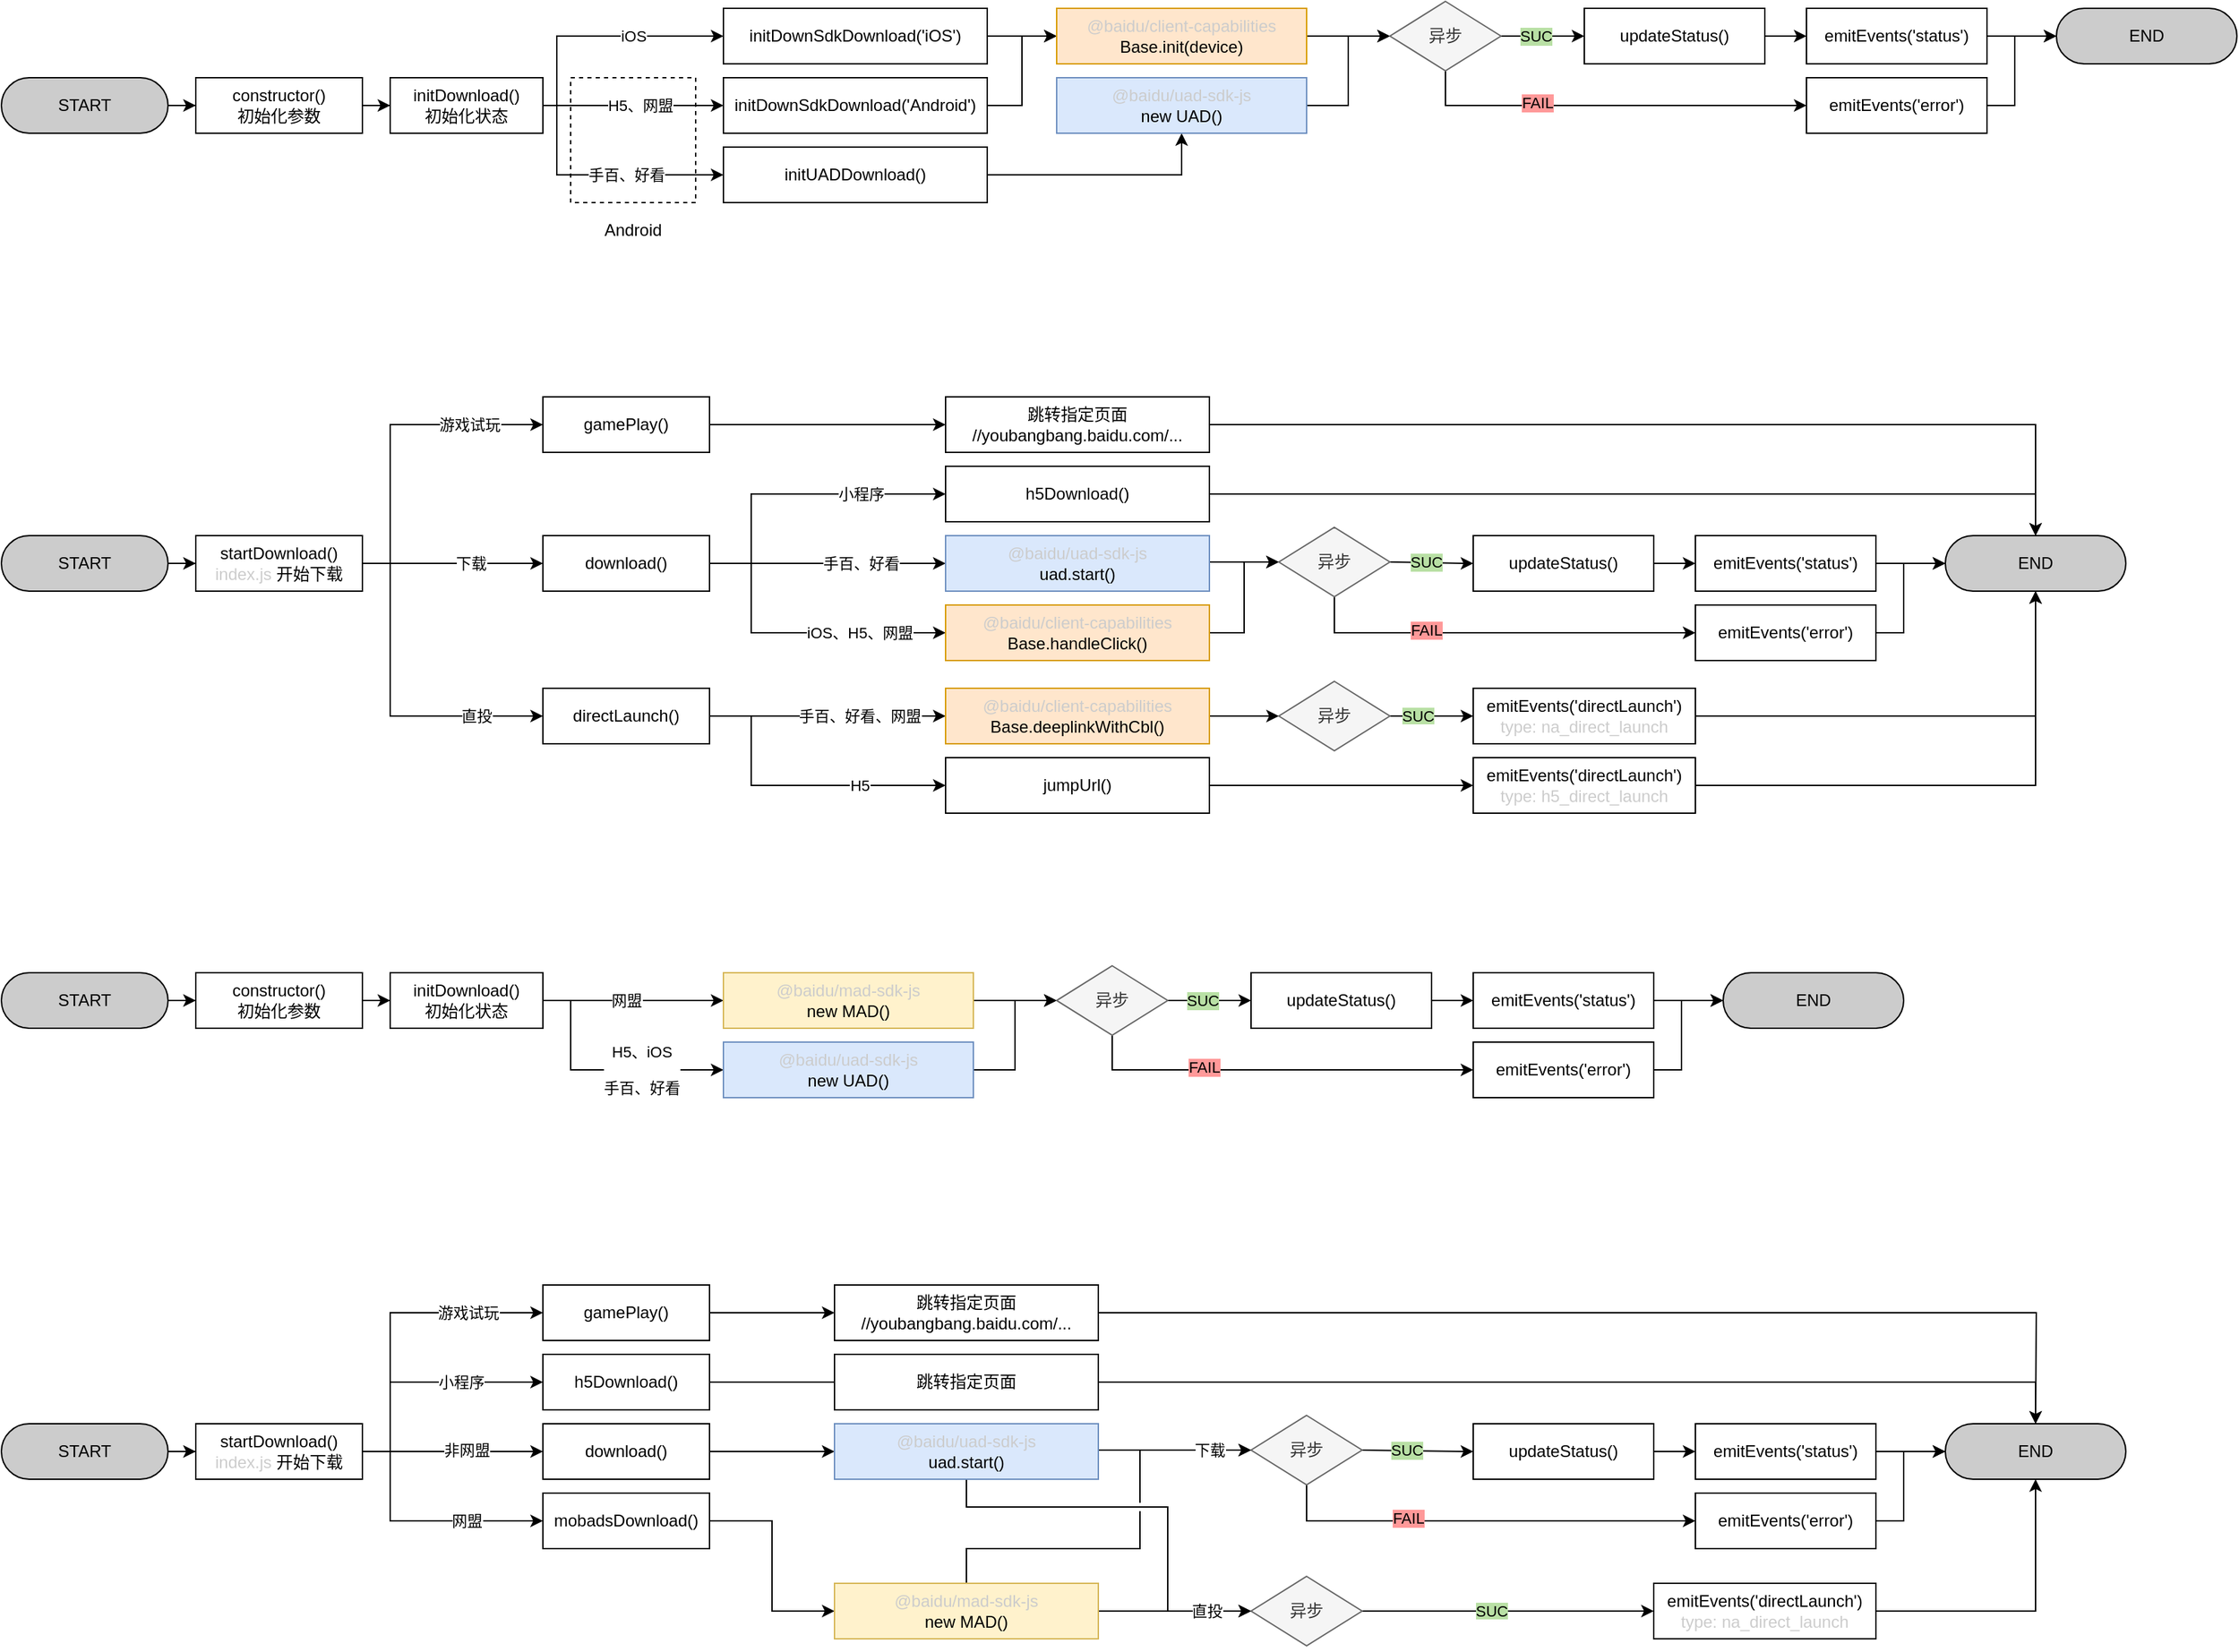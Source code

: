<mxfile version="14.8.2" type="github">
  <diagram id="csZdatbT-MLVtHTUtJWY" name="第 1 页">
    <mxGraphModel dx="1850" dy="1147" grid="1" gridSize="10" guides="1" tooltips="1" connect="1" arrows="1" fold="1" page="1" pageScale="1" pageWidth="2336" pageHeight="1654" math="0" shadow="0">
      <root>
        <mxCell id="0" />
        <mxCell id="1" parent="0" />
        <mxCell id="Eo1RPKwqrtq_0uB-Q4vs-5" value="" style="edgeStyle=orthogonalEdgeStyle;rounded=0;orthogonalLoop=1;jettySize=auto;html=1;" parent="1" source="Eo1RPKwqrtq_0uB-Q4vs-3" target="Eo1RPKwqrtq_0uB-Q4vs-4" edge="1">
          <mxGeometry relative="1" as="geometry" />
        </mxCell>
        <mxCell id="Eo1RPKwqrtq_0uB-Q4vs-3" value="START" style="rounded=1;whiteSpace=wrap;html=1;arcSize=50;fillColor=#CCCCCC;" parent="1" vertex="1">
          <mxGeometry x="40" y="90" width="120" height="40" as="geometry" />
        </mxCell>
        <mxCell id="Eo1RPKwqrtq_0uB-Q4vs-7" value="" style="edgeStyle=orthogonalEdgeStyle;rounded=0;orthogonalLoop=1;jettySize=auto;html=1;" parent="1" source="Eo1RPKwqrtq_0uB-Q4vs-4" target="Eo1RPKwqrtq_0uB-Q4vs-6" edge="1">
          <mxGeometry relative="1" as="geometry" />
        </mxCell>
        <mxCell id="Eo1RPKwqrtq_0uB-Q4vs-4" value="constructor()&lt;br&gt;初始化参数" style="rounded=1;whiteSpace=wrap;html=1;arcSize=0;" parent="1" vertex="1">
          <mxGeometry x="180" y="90" width="120" height="40" as="geometry" />
        </mxCell>
        <mxCell id="Eo1RPKwqrtq_0uB-Q4vs-10" value="" style="edgeStyle=orthogonalEdgeStyle;rounded=0;orthogonalLoop=1;jettySize=auto;html=1;" parent="1" source="Eo1RPKwqrtq_0uB-Q4vs-6" target="Eo1RPKwqrtq_0uB-Q4vs-8" edge="1">
          <mxGeometry relative="1" as="geometry">
            <Array as="points">
              <mxPoint x="440" y="110" />
              <mxPoint x="440" y="60" />
            </Array>
          </mxGeometry>
        </mxCell>
        <mxCell id="Eo1RPKwqrtq_0uB-Q4vs-11" value="iOS" style="edgeLabel;html=1;align=center;verticalAlign=middle;resizable=0;points=[];" parent="Eo1RPKwqrtq_0uB-Q4vs-10" vertex="1" connectable="0">
          <mxGeometry y="1" relative="1" as="geometry">
            <mxPoint x="25" y="1" as="offset" />
          </mxGeometry>
        </mxCell>
        <mxCell id="Eo1RPKwqrtq_0uB-Q4vs-22" value="" style="edgeStyle=orthogonalEdgeStyle;rounded=0;orthogonalLoop=1;jettySize=auto;html=1;" parent="1" source="Eo1RPKwqrtq_0uB-Q4vs-6" target="Eo1RPKwqrtq_0uB-Q4vs-21" edge="1">
          <mxGeometry relative="1" as="geometry">
            <Array as="points">
              <mxPoint x="440" y="110" />
              <mxPoint x="440" y="160" />
            </Array>
          </mxGeometry>
        </mxCell>
        <mxCell id="Eo1RPKwqrtq_0uB-Q4vs-26" value="手百、好看" style="edgeLabel;html=1;align=center;verticalAlign=middle;resizable=0;points=[];" parent="Eo1RPKwqrtq_0uB-Q4vs-22" vertex="1" connectable="0">
          <mxGeometry x="-0.2" y="-4" relative="1" as="geometry">
            <mxPoint x="38" y="-4" as="offset" />
          </mxGeometry>
        </mxCell>
        <mxCell id="Eo1RPKwqrtq_0uB-Q4vs-28" style="edgeStyle=orthogonalEdgeStyle;rounded=0;orthogonalLoop=1;jettySize=auto;html=1;entryX=0;entryY=0.5;entryDx=0;entryDy=0;" parent="1" source="Eo1RPKwqrtq_0uB-Q4vs-6" target="Eo1RPKwqrtq_0uB-Q4vs-27" edge="1">
          <mxGeometry relative="1" as="geometry">
            <Array as="points">
              <mxPoint x="460" y="110" />
              <mxPoint x="460" y="110" />
            </Array>
          </mxGeometry>
        </mxCell>
        <mxCell id="Eo1RPKwqrtq_0uB-Q4vs-29" value="H5、网盟" style="edgeLabel;html=1;align=center;verticalAlign=middle;resizable=0;points=[];" parent="Eo1RPKwqrtq_0uB-Q4vs-28" vertex="1" connectable="0">
          <mxGeometry x="0.306" y="1" relative="1" as="geometry">
            <mxPoint x="-15" y="1" as="offset" />
          </mxGeometry>
        </mxCell>
        <mxCell id="Eo1RPKwqrtq_0uB-Q4vs-6" value="initDownload()&lt;br&gt;初始化状态" style="rounded=1;whiteSpace=wrap;html=1;arcSize=0;" parent="1" vertex="1">
          <mxGeometry x="320" y="90" width="110" height="40" as="geometry" />
        </mxCell>
        <mxCell id="Eo1RPKwqrtq_0uB-Q4vs-31" value="" style="edgeStyle=orthogonalEdgeStyle;rounded=0;orthogonalLoop=1;jettySize=auto;html=1;" parent="1" source="Eo1RPKwqrtq_0uB-Q4vs-8" target="Eo1RPKwqrtq_0uB-Q4vs-30" edge="1">
          <mxGeometry relative="1" as="geometry" />
        </mxCell>
        <mxCell id="Eo1RPKwqrtq_0uB-Q4vs-8" value="initDownSdkDownload(&#39;iOS&#39;)" style="whiteSpace=wrap;html=1;rounded=1;arcSize=0;" parent="1" vertex="1">
          <mxGeometry x="560" y="40" width="190" height="40" as="geometry" />
        </mxCell>
        <mxCell id="Eo1RPKwqrtq_0uB-Q4vs-43" value="" style="edgeStyle=orthogonalEdgeStyle;rounded=0;orthogonalLoop=1;jettySize=auto;html=1;jumpStyle=arc;" parent="1" source="Eo1RPKwqrtq_0uB-Q4vs-21" target="Eo1RPKwqrtq_0uB-Q4vs-42" edge="1">
          <mxGeometry relative="1" as="geometry" />
        </mxCell>
        <mxCell id="Eo1RPKwqrtq_0uB-Q4vs-21" value="initUADDownload()" style="rounded=1;whiteSpace=wrap;html=1;arcSize=0;" parent="1" vertex="1">
          <mxGeometry x="560" y="140" width="190" height="40" as="geometry" />
        </mxCell>
        <mxCell id="Eo1RPKwqrtq_0uB-Q4vs-32" style="edgeStyle=orthogonalEdgeStyle;rounded=0;orthogonalLoop=1;jettySize=auto;html=1;entryX=0;entryY=0.5;entryDx=0;entryDy=0;jumpStyle=gap;" parent="1" source="Eo1RPKwqrtq_0uB-Q4vs-27" target="Eo1RPKwqrtq_0uB-Q4vs-30" edge="1">
          <mxGeometry relative="1" as="geometry" />
        </mxCell>
        <mxCell id="Eo1RPKwqrtq_0uB-Q4vs-27" value="initDownSdkDownload(&#39;Android&#39;)" style="rounded=1;whiteSpace=wrap;html=1;arcSize=0;" parent="1" vertex="1">
          <mxGeometry x="560" y="90" width="190" height="40" as="geometry" />
        </mxCell>
        <mxCell id="Eo1RPKwqrtq_0uB-Q4vs-67" value="" style="edgeStyle=orthogonalEdgeStyle;rounded=0;jumpStyle=gap;orthogonalLoop=1;jettySize=auto;html=1;fontColor=#000000;" parent="1" source="Eo1RPKwqrtq_0uB-Q4vs-30" target="Eo1RPKwqrtq_0uB-Q4vs-65" edge="1">
          <mxGeometry relative="1" as="geometry" />
        </mxCell>
        <mxCell id="Eo1RPKwqrtq_0uB-Q4vs-30" value="&lt;font color=&quot;#cccccc&quot;&gt;@baidu/client-capabilities&lt;br&gt;&lt;/font&gt;Base.init(device)" style="whiteSpace=wrap;html=1;rounded=1;arcSize=0;fillColor=#ffe6cc;strokeColor=#d79b00;" parent="1" vertex="1">
          <mxGeometry x="800" y="40" width="180" height="40" as="geometry" />
        </mxCell>
        <mxCell id="Eo1RPKwqrtq_0uB-Q4vs-36" value="" style="edgeStyle=orthogonalEdgeStyle;rounded=0;orthogonalLoop=1;jettySize=auto;html=1;" parent="1" source="Eo1RPKwqrtq_0uB-Q4vs-33" target="Eo1RPKwqrtq_0uB-Q4vs-35" edge="1">
          <mxGeometry relative="1" as="geometry" />
        </mxCell>
        <mxCell id="Eo1RPKwqrtq_0uB-Q4vs-33" value="updateStatus()" style="whiteSpace=wrap;html=1;rounded=1;arcSize=0;" parent="1" vertex="1">
          <mxGeometry x="1180" y="40" width="130" height="40" as="geometry" />
        </mxCell>
        <mxCell id="Eo1RPKwqrtq_0uB-Q4vs-51" value="" style="edgeStyle=orthogonalEdgeStyle;rounded=0;jumpStyle=gap;orthogonalLoop=1;jettySize=auto;html=1;fontColor=#000000;" parent="1" source="Eo1RPKwqrtq_0uB-Q4vs-35" target="Eo1RPKwqrtq_0uB-Q4vs-50" edge="1">
          <mxGeometry relative="1" as="geometry" />
        </mxCell>
        <mxCell id="Eo1RPKwqrtq_0uB-Q4vs-35" value="emitEvents(&#39;status&#39;)" style="whiteSpace=wrap;html=1;rounded=1;arcSize=0;" parent="1" vertex="1">
          <mxGeometry x="1340" y="40" width="130" height="40" as="geometry" />
        </mxCell>
        <mxCell id="Eo1RPKwqrtq_0uB-Q4vs-68" value="" style="edgeStyle=orthogonalEdgeStyle;rounded=0;jumpStyle=gap;orthogonalLoop=1;jettySize=auto;html=1;fontColor=#000000;entryX=0;entryY=0.5;entryDx=0;entryDy=0;" parent="1" source="Eo1RPKwqrtq_0uB-Q4vs-42" target="Eo1RPKwqrtq_0uB-Q4vs-65" edge="1">
          <mxGeometry relative="1" as="geometry" />
        </mxCell>
        <mxCell id="Eo1RPKwqrtq_0uB-Q4vs-42" value="&lt;font color=&quot;#cccccc&quot;&gt;@baidu/uad-sdk-js&lt;br&gt;&lt;/font&gt;new UAD()" style="rounded=1;whiteSpace=wrap;html=1;arcSize=0;fillColor=#dae8fc;strokeColor=#6c8ebf;" parent="1" vertex="1">
          <mxGeometry x="800" y="90" width="180" height="40" as="geometry" />
        </mxCell>
        <mxCell id="Eo1RPKwqrtq_0uB-Q4vs-50" value="END" style="whiteSpace=wrap;html=1;rounded=1;arcSize=50;fillColor=#CCCCCC;" parent="1" vertex="1">
          <mxGeometry x="1520" y="40" width="130" height="40" as="geometry" />
        </mxCell>
        <mxCell id="Eo1RPKwqrtq_0uB-Q4vs-69" value="" style="edgeStyle=orthogonalEdgeStyle;rounded=0;jumpStyle=gap;orthogonalLoop=1;jettySize=auto;html=1;fontColor=#000000;" parent="1" source="Eo1RPKwqrtq_0uB-Q4vs-65" target="Eo1RPKwqrtq_0uB-Q4vs-33" edge="1">
          <mxGeometry relative="1" as="geometry" />
        </mxCell>
        <mxCell id="Eo1RPKwqrtq_0uB-Q4vs-70" value="SUC" style="edgeLabel;html=1;align=center;verticalAlign=middle;resizable=0;points=[];fontColor=#000000;labelBackgroundColor=#B9E0A5;" parent="Eo1RPKwqrtq_0uB-Q4vs-69" vertex="1" connectable="0">
          <mxGeometry x="-0.333" y="-2" relative="1" as="geometry">
            <mxPoint x="5" y="-2" as="offset" />
          </mxGeometry>
        </mxCell>
        <mxCell id="Eo1RPKwqrtq_0uB-Q4vs-72" style="edgeStyle=orthogonalEdgeStyle;rounded=0;jumpStyle=gap;orthogonalLoop=1;jettySize=auto;html=1;entryX=0;entryY=0.5;entryDx=0;entryDy=0;fontColor=#000000;exitX=0.5;exitY=1;exitDx=0;exitDy=0;" parent="1" source="Eo1RPKwqrtq_0uB-Q4vs-65" target="Eo1RPKwqrtq_0uB-Q4vs-71" edge="1">
          <mxGeometry relative="1" as="geometry" />
        </mxCell>
        <mxCell id="Eo1RPKwqrtq_0uB-Q4vs-73" value="FAIL" style="edgeLabel;html=1;align=center;verticalAlign=middle;resizable=0;points=[];fontColor=#000000;labelBackgroundColor=#FF9999;" parent="Eo1RPKwqrtq_0uB-Q4vs-72" vertex="1" connectable="0">
          <mxGeometry x="-0.27" y="-3" relative="1" as="geometry">
            <mxPoint x="-13" y="-5" as="offset" />
          </mxGeometry>
        </mxCell>
        <mxCell id="Eo1RPKwqrtq_0uB-Q4vs-65" value="异步" style="rhombus;whiteSpace=wrap;html=1;labelBackgroundColor=none;fillColor=#f5f5f5;strokeColor=#666666;fontColor=#333333;" parent="1" vertex="1">
          <mxGeometry x="1040" y="35" width="80" height="50" as="geometry" />
        </mxCell>
        <mxCell id="Eo1RPKwqrtq_0uB-Q4vs-74" style="edgeStyle=orthogonalEdgeStyle;rounded=0;jumpStyle=gap;orthogonalLoop=1;jettySize=auto;html=1;fontColor=#000000;entryX=0;entryY=0.5;entryDx=0;entryDy=0;" parent="1" source="Eo1RPKwqrtq_0uB-Q4vs-71" target="Eo1RPKwqrtq_0uB-Q4vs-50" edge="1">
          <mxGeometry relative="1" as="geometry">
            <mxPoint x="1490" y="60" as="targetPoint" />
            <Array as="points">
              <mxPoint x="1490" y="110" />
              <mxPoint x="1490" y="60" />
            </Array>
          </mxGeometry>
        </mxCell>
        <mxCell id="Eo1RPKwqrtq_0uB-Q4vs-71" value="emitEvents(&#39;error&#39;)" style="whiteSpace=wrap;html=1;rounded=1;arcSize=0;" parent="1" vertex="1">
          <mxGeometry x="1340" y="90" width="130" height="40" as="geometry" />
        </mxCell>
        <mxCell id="Eo1RPKwqrtq_0uB-Q4vs-78" value="" style="edgeStyle=orthogonalEdgeStyle;rounded=0;jumpStyle=gap;orthogonalLoop=1;jettySize=auto;html=1;fontColor=#000000;" parent="1" source="Eo1RPKwqrtq_0uB-Q4vs-76" target="Eo1RPKwqrtq_0uB-Q4vs-77" edge="1">
          <mxGeometry relative="1" as="geometry" />
        </mxCell>
        <mxCell id="Eo1RPKwqrtq_0uB-Q4vs-76" value="START" style="rounded=1;whiteSpace=wrap;html=1;arcSize=50;fillColor=#CCCCCC;" parent="1" vertex="1">
          <mxGeometry x="40" y="420" width="120" height="40" as="geometry" />
        </mxCell>
        <mxCell id="Eo1RPKwqrtq_0uB-Q4vs-82" value="" style="edgeStyle=orthogonalEdgeStyle;rounded=0;jumpStyle=gap;orthogonalLoop=1;jettySize=auto;html=1;fontColor=#000000;entryX=0;entryY=0.5;entryDx=0;entryDy=0;" parent="1" source="Eo1RPKwqrtq_0uB-Q4vs-77" target="Eo1RPKwqrtq_0uB-Q4vs-81" edge="1">
          <mxGeometry relative="1" as="geometry" />
        </mxCell>
        <mxCell id="Eo1RPKwqrtq_0uB-Q4vs-83" value="下载" style="edgeLabel;html=1;align=center;verticalAlign=middle;resizable=0;points=[];fontColor=#000000;" parent="Eo1RPKwqrtq_0uB-Q4vs-82" vertex="1" connectable="0">
          <mxGeometry x="-0.414" y="4" relative="1" as="geometry">
            <mxPoint x="40" y="4" as="offset" />
          </mxGeometry>
        </mxCell>
        <mxCell id="Eo1RPKwqrtq_0uB-Q4vs-84" style="edgeStyle=orthogonalEdgeStyle;rounded=0;jumpStyle=gap;orthogonalLoop=1;jettySize=auto;html=1;fontColor=#000000;entryX=0;entryY=0.5;entryDx=0;entryDy=0;exitX=1;exitY=0.5;exitDx=0;exitDy=0;" parent="1" source="Eo1RPKwqrtq_0uB-Q4vs-77" target="Eo1RPKwqrtq_0uB-Q4vs-85" edge="1">
          <mxGeometry relative="1" as="geometry">
            <mxPoint x="350" y="470" as="targetPoint" />
            <Array as="points">
              <mxPoint x="320" y="440" />
              <mxPoint x="320" y="340" />
            </Array>
          </mxGeometry>
        </mxCell>
        <mxCell id="Eo1RPKwqrtq_0uB-Q4vs-86" value="游戏试玩" style="edgeLabel;html=1;align=center;verticalAlign=middle;resizable=0;points=[];fontColor=#000000;" parent="Eo1RPKwqrtq_0uB-Q4vs-84" vertex="1" connectable="0">
          <mxGeometry x="0.351" y="-5" relative="1" as="geometry">
            <mxPoint x="21.67" y="-5" as="offset" />
          </mxGeometry>
        </mxCell>
        <mxCell id="Eo1RPKwqrtq_0uB-Q4vs-89" style="edgeStyle=orthogonalEdgeStyle;rounded=0;jumpStyle=gap;orthogonalLoop=1;jettySize=auto;html=1;entryX=0;entryY=0.5;entryDx=0;entryDy=0;fontColor=#000000;exitX=1;exitY=0.5;exitDx=0;exitDy=0;" parent="1" source="Eo1RPKwqrtq_0uB-Q4vs-77" target="Eo1RPKwqrtq_0uB-Q4vs-87" edge="1">
          <mxGeometry relative="1" as="geometry">
            <Array as="points">
              <mxPoint x="320" y="440" />
              <mxPoint x="320" y="550" />
            </Array>
          </mxGeometry>
        </mxCell>
        <mxCell id="Eo1RPKwqrtq_0uB-Q4vs-90" value="直投" style="edgeLabel;html=1;align=center;verticalAlign=middle;resizable=0;points=[];fontColor=#000000;" parent="Eo1RPKwqrtq_0uB-Q4vs-89" vertex="1" connectable="0">
          <mxGeometry x="0.422" y="-1" relative="1" as="geometry">
            <mxPoint x="21.67" y="-1" as="offset" />
          </mxGeometry>
        </mxCell>
        <mxCell id="Eo1RPKwqrtq_0uB-Q4vs-77" value="startDownload()&lt;br&gt;&lt;font color=&quot;#cccccc&quot;&gt;index.js&lt;/font&gt; 开始下载" style="rounded=1;whiteSpace=wrap;html=1;arcSize=0;" parent="1" vertex="1">
          <mxGeometry x="180" y="420" width="120" height="40" as="geometry" />
        </mxCell>
        <mxCell id="Eo1RPKwqrtq_0uB-Q4vs-104" value="" style="edgeStyle=orthogonalEdgeStyle;rounded=0;jumpStyle=gap;orthogonalLoop=1;jettySize=auto;html=1;fontColor=#000000;exitX=1;exitY=0.5;exitDx=0;exitDy=0;" parent="1" source="Eo1RPKwqrtq_0uB-Q4vs-81" target="Eo1RPKwqrtq_0uB-Q4vs-103" edge="1">
          <mxGeometry relative="1" as="geometry">
            <Array as="points">
              <mxPoint x="580" y="440" />
              <mxPoint x="580" y="390" />
            </Array>
          </mxGeometry>
        </mxCell>
        <mxCell id="Eo1RPKwqrtq_0uB-Q4vs-105" value="小程序" style="edgeLabel;html=1;align=center;verticalAlign=middle;resizable=0;points=[];fontColor=#000000;" parent="Eo1RPKwqrtq_0uB-Q4vs-104" vertex="1" connectable="0">
          <mxGeometry x="0.183" y="1" relative="1" as="geometry">
            <mxPoint x="29.17" y="1" as="offset" />
          </mxGeometry>
        </mxCell>
        <mxCell id="Eo1RPKwqrtq_0uB-Q4vs-106" style="edgeStyle=orthogonalEdgeStyle;rounded=0;jumpStyle=gap;orthogonalLoop=1;jettySize=auto;html=1;fontColor=#000000;entryX=0;entryY=0.5;entryDx=0;entryDy=0;" parent="1" source="Eo1RPKwqrtq_0uB-Q4vs-81" target="Eo1RPKwqrtq_0uB-Q4vs-107" edge="1">
          <mxGeometry relative="1" as="geometry">
            <mxPoint x="570" y="440" as="targetPoint" />
            <Array as="points">
              <mxPoint x="550" y="440" />
              <mxPoint x="550" y="440" />
            </Array>
          </mxGeometry>
        </mxCell>
        <mxCell id="Eo1RPKwqrtq_0uB-Q4vs-109" value="手百、好看" style="edgeLabel;html=1;align=center;verticalAlign=middle;resizable=0;points=[];fontColor=#000000;" parent="Eo1RPKwqrtq_0uB-Q4vs-106" vertex="1" connectable="0">
          <mxGeometry x="0.242" relative="1" as="geometry">
            <mxPoint x="3.33" as="offset" />
          </mxGeometry>
        </mxCell>
        <mxCell id="Eo1RPKwqrtq_0uB-Q4vs-111" style="edgeStyle=orthogonalEdgeStyle;rounded=0;jumpStyle=gap;orthogonalLoop=1;jettySize=auto;html=1;entryX=0;entryY=0.5;entryDx=0;entryDy=0;fontColor=#000000;exitX=1;exitY=0.5;exitDx=0;exitDy=0;" parent="1" source="Eo1RPKwqrtq_0uB-Q4vs-81" target="Eo1RPKwqrtq_0uB-Q4vs-110" edge="1">
          <mxGeometry relative="1" as="geometry">
            <Array as="points">
              <mxPoint x="580" y="440" />
              <mxPoint x="580" y="490" />
            </Array>
          </mxGeometry>
        </mxCell>
        <mxCell id="Eo1RPKwqrtq_0uB-Q4vs-112" value="iOS、H5、网盟" style="edgeLabel;html=1;align=center;verticalAlign=middle;resizable=0;points=[];fontColor=#000000;" parent="Eo1RPKwqrtq_0uB-Q4vs-111" vertex="1" connectable="0">
          <mxGeometry x="0.443" y="1" relative="1" as="geometry">
            <mxPoint x="-0.83" y="1" as="offset" />
          </mxGeometry>
        </mxCell>
        <mxCell id="Eo1RPKwqrtq_0uB-Q4vs-81" value="download()" style="rounded=1;whiteSpace=wrap;html=1;arcSize=0;" parent="1" vertex="1">
          <mxGeometry x="430" y="420" width="120" height="40" as="geometry" />
        </mxCell>
        <mxCell id="Eo1RPKwqrtq_0uB-Q4vs-94" value="" style="edgeStyle=orthogonalEdgeStyle;rounded=0;jumpStyle=gap;orthogonalLoop=1;jettySize=auto;html=1;fontColor=#000000;" parent="1" source="Eo1RPKwqrtq_0uB-Q4vs-85" target="Eo1RPKwqrtq_0uB-Q4vs-93" edge="1">
          <mxGeometry relative="1" as="geometry" />
        </mxCell>
        <mxCell id="Eo1RPKwqrtq_0uB-Q4vs-85" value="gamePlay()" style="rounded=1;whiteSpace=wrap;html=1;arcSize=0;" parent="1" vertex="1">
          <mxGeometry x="430" y="320" width="120" height="40" as="geometry" />
        </mxCell>
        <mxCell id="Eo1RPKwqrtq_0uB-Q4vs-113" style="edgeStyle=orthogonalEdgeStyle;rounded=0;jumpStyle=gap;orthogonalLoop=1;jettySize=auto;html=1;fontColor=#000000;entryX=0;entryY=0.5;entryDx=0;entryDy=0;exitX=1;exitY=0.5;exitDx=0;exitDy=0;" parent="1" source="Eo1RPKwqrtq_0uB-Q4vs-87" target="Eo1RPKwqrtq_0uB-Q4vs-114" edge="1">
          <mxGeometry relative="1" as="geometry">
            <mxPoint x="480" y="550" as="targetPoint" />
            <Array as="points">
              <mxPoint x="560" y="550" />
              <mxPoint x="560" y="550" />
            </Array>
          </mxGeometry>
        </mxCell>
        <mxCell id="Eo1RPKwqrtq_0uB-Q4vs-115" value="手百、好看、网盟" style="edgeLabel;html=1;align=center;verticalAlign=middle;resizable=0;points=[];fontColor=#000000;" parent="Eo1RPKwqrtq_0uB-Q4vs-113" vertex="1" connectable="0">
          <mxGeometry x="0.43" relative="1" as="geometry">
            <mxPoint x="-13.33" as="offset" />
          </mxGeometry>
        </mxCell>
        <mxCell id="Eo1RPKwqrtq_0uB-Q4vs-123" style="edgeStyle=orthogonalEdgeStyle;rounded=0;jumpStyle=gap;orthogonalLoop=1;jettySize=auto;html=1;fontColor=#000000;entryX=0;entryY=0.5;entryDx=0;entryDy=0;exitX=1;exitY=0.5;exitDx=0;exitDy=0;" parent="1" source="Eo1RPKwqrtq_0uB-Q4vs-87" target="Eo1RPKwqrtq_0uB-Q4vs-124" edge="1">
          <mxGeometry relative="1" as="geometry">
            <mxPoint x="580" y="660" as="targetPoint" />
            <Array as="points">
              <mxPoint x="580" y="550" />
              <mxPoint x="580" y="600" />
            </Array>
          </mxGeometry>
        </mxCell>
        <mxCell id="Eo1RPKwqrtq_0uB-Q4vs-126" value="H5" style="edgeLabel;html=1;align=center;verticalAlign=middle;resizable=0;points=[];fontColor=#000000;" parent="Eo1RPKwqrtq_0uB-Q4vs-123" vertex="1" connectable="0">
          <mxGeometry x="0.488" y="-3" relative="1" as="geometry">
            <mxPoint x="-5.83" y="-3" as="offset" />
          </mxGeometry>
        </mxCell>
        <mxCell id="Eo1RPKwqrtq_0uB-Q4vs-87" value="directLaunch()" style="rounded=1;whiteSpace=wrap;html=1;arcSize=0;" parent="1" vertex="1">
          <mxGeometry x="430" y="530" width="120" height="40" as="geometry" />
        </mxCell>
        <mxCell id="Eo1RPKwqrtq_0uB-Q4vs-100" value="" style="edgeStyle=orthogonalEdgeStyle;rounded=0;jumpStyle=gap;orthogonalLoop=1;jettySize=auto;html=1;fontColor=#000000;entryX=0.5;entryY=0;entryDx=0;entryDy=0;" parent="1" source="Eo1RPKwqrtq_0uB-Q4vs-93" target="Eo1RPKwqrtq_0uB-Q4vs-146" edge="1">
          <mxGeometry relative="1" as="geometry">
            <mxPoint x="940" y="340" as="targetPoint" />
          </mxGeometry>
        </mxCell>
        <mxCell id="Eo1RPKwqrtq_0uB-Q4vs-93" value="跳转指定页面&lt;br&gt;//youbangbang.baidu.com/..." style="rounded=1;whiteSpace=wrap;html=1;arcSize=0;" parent="1" vertex="1">
          <mxGeometry x="720" y="320" width="190" height="40" as="geometry" />
        </mxCell>
        <mxCell id="Eo1RPKwqrtq_0uB-Q4vs-129" style="edgeStyle=orthogonalEdgeStyle;rounded=0;jumpStyle=gap;orthogonalLoop=1;jettySize=auto;html=1;entryX=0.5;entryY=0;entryDx=0;entryDy=0;fontColor=#000000;" parent="1" source="Eo1RPKwqrtq_0uB-Q4vs-103" target="Eo1RPKwqrtq_0uB-Q4vs-146" edge="1">
          <mxGeometry relative="1" as="geometry">
            <mxPoint x="1005" y="360" as="targetPoint" />
          </mxGeometry>
        </mxCell>
        <mxCell id="Eo1RPKwqrtq_0uB-Q4vs-103" value="h5Download()" style="rounded=1;whiteSpace=wrap;html=1;arcSize=0;" parent="1" vertex="1">
          <mxGeometry x="720" y="370" width="190" height="40" as="geometry" />
        </mxCell>
        <mxCell id="Eo1RPKwqrtq_0uB-Q4vs-154" value="" style="edgeStyle=orthogonalEdgeStyle;rounded=0;jumpStyle=gap;orthogonalLoop=1;jettySize=auto;html=1;fontColor=#000000;" parent="1" source="Eo1RPKwqrtq_0uB-Q4vs-107" target="Eo1RPKwqrtq_0uB-Q4vs-151" edge="1">
          <mxGeometry relative="1" as="geometry">
            <Array as="points">
              <mxPoint x="935" y="439" />
              <mxPoint x="935" y="439" />
            </Array>
          </mxGeometry>
        </mxCell>
        <mxCell id="Eo1RPKwqrtq_0uB-Q4vs-107" value="&lt;font color=&quot;#cccccc&quot;&gt;@baidu/uad-sdk-js&lt;br&gt;&lt;/font&gt;uad.start()" style="rounded=1;whiteSpace=wrap;html=1;arcSize=0;fillColor=#dae8fc;strokeColor=#6c8ebf;" parent="1" vertex="1">
          <mxGeometry x="720" y="420" width="190" height="40" as="geometry" />
        </mxCell>
        <mxCell id="Tep4BbHLOUvfDuO7bejP-61" style="edgeStyle=orthogonalEdgeStyle;rounded=0;orthogonalLoop=1;jettySize=auto;html=1;entryX=0;entryY=0.5;entryDx=0;entryDy=0;" edge="1" parent="1" source="Eo1RPKwqrtq_0uB-Q4vs-110" target="Eo1RPKwqrtq_0uB-Q4vs-151">
          <mxGeometry relative="1" as="geometry">
            <mxPoint x="930.0" y="440" as="targetPoint" />
            <Array as="points">
              <mxPoint x="935" y="490" />
              <mxPoint x="935" y="439" />
            </Array>
          </mxGeometry>
        </mxCell>
        <mxCell id="Eo1RPKwqrtq_0uB-Q4vs-110" value="&lt;font color=&quot;#cccccc&quot;&gt;@baidu/client-capabilities&lt;br&gt;&lt;/font&gt;Base.handleClick()" style="whiteSpace=wrap;html=1;rounded=1;arcSize=0;fillColor=#ffe6cc;strokeColor=#d79b00;" parent="1" vertex="1">
          <mxGeometry x="720" y="470" width="190" height="40" as="geometry" />
        </mxCell>
        <mxCell id="Eo1RPKwqrtq_0uB-Q4vs-119" value="" style="edgeStyle=orthogonalEdgeStyle;rounded=0;jumpStyle=gap;orthogonalLoop=1;jettySize=auto;html=1;fontColor=#000000;" parent="1" source="Eo1RPKwqrtq_0uB-Q4vs-114" target="Eo1RPKwqrtq_0uB-Q4vs-118" edge="1">
          <mxGeometry relative="1" as="geometry" />
        </mxCell>
        <mxCell id="Eo1RPKwqrtq_0uB-Q4vs-114" value="&lt;font color=&quot;#cccccc&quot;&gt;@baidu/client-capabilities&lt;br&gt;&lt;/font&gt;Base.deeplinkWithCbl()" style="whiteSpace=wrap;html=1;rounded=1;arcSize=0;fillColor=#ffe6cc;strokeColor=#d79b00;" parent="1" vertex="1">
          <mxGeometry x="720" y="530" width="190" height="40" as="geometry" />
        </mxCell>
        <mxCell id="Eo1RPKwqrtq_0uB-Q4vs-156" style="edgeStyle=orthogonalEdgeStyle;rounded=0;jumpStyle=gap;orthogonalLoop=1;jettySize=auto;html=1;entryX=0.5;entryY=1;entryDx=0;entryDy=0;fontColor=#000000;" parent="1" source="Eo1RPKwqrtq_0uB-Q4vs-116" target="Eo1RPKwqrtq_0uB-Q4vs-146" edge="1">
          <mxGeometry relative="1" as="geometry" />
        </mxCell>
        <mxCell id="Eo1RPKwqrtq_0uB-Q4vs-116" value="emitEvents(&#39;directLaunch&#39;)&lt;br&gt;&lt;font color=&quot;#cccccc&quot;&gt;type:&amp;nbsp;na_direct_launch&lt;/font&gt;" style="whiteSpace=wrap;html=1;rounded=1;arcSize=0;" parent="1" vertex="1">
          <mxGeometry x="1100" y="530" width="160" height="40" as="geometry" />
        </mxCell>
        <mxCell id="Eo1RPKwqrtq_0uB-Q4vs-120" value="" style="edgeStyle=orthogonalEdgeStyle;rounded=0;jumpStyle=gap;orthogonalLoop=1;jettySize=auto;html=1;fontColor=#000000;" parent="1" source="Eo1RPKwqrtq_0uB-Q4vs-118" target="Eo1RPKwqrtq_0uB-Q4vs-116" edge="1">
          <mxGeometry relative="1" as="geometry" />
        </mxCell>
        <mxCell id="Eo1RPKwqrtq_0uB-Q4vs-121" value="&lt;span style=&quot;background-color: rgb(185 , 224 , 165)&quot;&gt;SUC&lt;/span&gt;" style="edgeLabel;html=1;align=center;verticalAlign=middle;resizable=0;points=[];fontColor=#000000;" parent="Eo1RPKwqrtq_0uB-Q4vs-120" vertex="1" connectable="0">
          <mxGeometry x="0.033" y="4" relative="1" as="geometry">
            <mxPoint x="-11" y="4" as="offset" />
          </mxGeometry>
        </mxCell>
        <mxCell id="Eo1RPKwqrtq_0uB-Q4vs-118" value="异步" style="rhombus;whiteSpace=wrap;html=1;labelBackgroundColor=none;fillColor=#f5f5f5;strokeColor=#666666;fontColor=#333333;" parent="1" vertex="1">
          <mxGeometry x="960" y="525" width="80" height="50" as="geometry" />
        </mxCell>
        <mxCell id="Eo1RPKwqrtq_0uB-Q4vs-157" style="edgeStyle=orthogonalEdgeStyle;rounded=0;jumpStyle=gap;orthogonalLoop=1;jettySize=auto;html=1;fontColor=#000000;entryX=0.5;entryY=1;entryDx=0;entryDy=0;" parent="1" source="Eo1RPKwqrtq_0uB-Q4vs-122" target="Eo1RPKwqrtq_0uB-Q4vs-146" edge="1">
          <mxGeometry relative="1" as="geometry">
            <mxPoint x="1510" y="460" as="targetPoint" />
          </mxGeometry>
        </mxCell>
        <mxCell id="Eo1RPKwqrtq_0uB-Q4vs-122" value="emitEvents(&#39;directLaunch&#39;)&lt;br&gt;&lt;font color=&quot;#cccccc&quot;&gt;type:&amp;nbsp;h5_direct_launch&lt;/font&gt;" style="whiteSpace=wrap;html=1;rounded=1;arcSize=0;" parent="1" vertex="1">
          <mxGeometry x="1100" y="580" width="160" height="40" as="geometry" />
        </mxCell>
        <mxCell id="Eo1RPKwqrtq_0uB-Q4vs-128" style="edgeStyle=orthogonalEdgeStyle;rounded=0;jumpStyle=gap;orthogonalLoop=1;jettySize=auto;html=1;entryX=0;entryY=0.5;entryDx=0;entryDy=0;fontColor=#000000;" parent="1" source="Eo1RPKwqrtq_0uB-Q4vs-124" target="Eo1RPKwqrtq_0uB-Q4vs-122" edge="1">
          <mxGeometry relative="1" as="geometry" />
        </mxCell>
        <mxCell id="Eo1RPKwqrtq_0uB-Q4vs-124" value="jumpUrl()" style="whiteSpace=wrap;html=1;rounded=1;arcSize=0;" parent="1" vertex="1">
          <mxGeometry x="720" y="580" width="190" height="40" as="geometry" />
        </mxCell>
        <mxCell id="Eo1RPKwqrtq_0uB-Q4vs-142" value="" style="edgeStyle=orthogonalEdgeStyle;rounded=0;orthogonalLoop=1;jettySize=auto;html=1;" parent="1" source="Eo1RPKwqrtq_0uB-Q4vs-143" target="Eo1RPKwqrtq_0uB-Q4vs-145" edge="1">
          <mxGeometry relative="1" as="geometry" />
        </mxCell>
        <mxCell id="Eo1RPKwqrtq_0uB-Q4vs-143" value="updateStatus()" style="whiteSpace=wrap;html=1;rounded=1;arcSize=0;" parent="1" vertex="1">
          <mxGeometry x="1100" y="420" width="130" height="40" as="geometry" />
        </mxCell>
        <mxCell id="Eo1RPKwqrtq_0uB-Q4vs-144" value="" style="edgeStyle=orthogonalEdgeStyle;rounded=0;jumpStyle=gap;orthogonalLoop=1;jettySize=auto;html=1;fontColor=#000000;" parent="1" source="Eo1RPKwqrtq_0uB-Q4vs-145" target="Eo1RPKwqrtq_0uB-Q4vs-146" edge="1">
          <mxGeometry relative="1" as="geometry" />
        </mxCell>
        <mxCell id="Eo1RPKwqrtq_0uB-Q4vs-145" value="emitEvents(&#39;status&#39;)" style="whiteSpace=wrap;html=1;rounded=1;arcSize=0;" parent="1" vertex="1">
          <mxGeometry x="1260" y="420" width="130" height="40" as="geometry" />
        </mxCell>
        <mxCell id="Eo1RPKwqrtq_0uB-Q4vs-146" value="END" style="whiteSpace=wrap;html=1;rounded=1;arcSize=50;fillColor=#CCCCCC;" parent="1" vertex="1">
          <mxGeometry x="1440" y="420" width="130" height="40" as="geometry" />
        </mxCell>
        <mxCell id="Eo1RPKwqrtq_0uB-Q4vs-147" value="" style="edgeStyle=orthogonalEdgeStyle;rounded=0;jumpStyle=gap;orthogonalLoop=1;jettySize=auto;html=1;fontColor=#000000;" parent="1" source="Eo1RPKwqrtq_0uB-Q4vs-151" target="Eo1RPKwqrtq_0uB-Q4vs-143" edge="1">
          <mxGeometry relative="1" as="geometry" />
        </mxCell>
        <mxCell id="Eo1RPKwqrtq_0uB-Q4vs-148" value="SUC" style="edgeLabel;html=1;align=center;verticalAlign=middle;resizable=0;points=[];fontColor=#000000;labelBackgroundColor=#B9E0A5;" parent="Eo1RPKwqrtq_0uB-Q4vs-147" vertex="1" connectable="0">
          <mxGeometry x="-0.333" y="-2" relative="1" as="geometry">
            <mxPoint x="5" y="-2" as="offset" />
          </mxGeometry>
        </mxCell>
        <mxCell id="Eo1RPKwqrtq_0uB-Q4vs-149" style="edgeStyle=orthogonalEdgeStyle;rounded=0;jumpStyle=gap;orthogonalLoop=1;jettySize=auto;html=1;entryX=0;entryY=0.5;entryDx=0;entryDy=0;fontColor=#000000;exitX=0.5;exitY=1;exitDx=0;exitDy=0;" parent="1" source="Eo1RPKwqrtq_0uB-Q4vs-151" target="Eo1RPKwqrtq_0uB-Q4vs-153" edge="1">
          <mxGeometry relative="1" as="geometry" />
        </mxCell>
        <mxCell id="Eo1RPKwqrtq_0uB-Q4vs-150" value="FAIL" style="edgeLabel;html=1;align=center;verticalAlign=middle;resizable=0;points=[];fontColor=#000000;labelBackgroundColor=#FF9999;" parent="Eo1RPKwqrtq_0uB-Q4vs-149" vertex="1" connectable="0">
          <mxGeometry x="-0.27" y="-3" relative="1" as="geometry">
            <mxPoint x="-13" y="-5" as="offset" />
          </mxGeometry>
        </mxCell>
        <mxCell id="Eo1RPKwqrtq_0uB-Q4vs-151" value="异步" style="rhombus;whiteSpace=wrap;html=1;labelBackgroundColor=none;fillColor=#f5f5f5;strokeColor=#666666;fontColor=#333333;" parent="1" vertex="1">
          <mxGeometry x="960" y="414" width="80" height="50" as="geometry" />
        </mxCell>
        <mxCell id="Eo1RPKwqrtq_0uB-Q4vs-152" style="edgeStyle=orthogonalEdgeStyle;rounded=0;jumpStyle=gap;orthogonalLoop=1;jettySize=auto;html=1;fontColor=#000000;entryX=0;entryY=0.5;entryDx=0;entryDy=0;" parent="1" source="Eo1RPKwqrtq_0uB-Q4vs-153" target="Eo1RPKwqrtq_0uB-Q4vs-146" edge="1">
          <mxGeometry relative="1" as="geometry">
            <mxPoint x="1410" y="440" as="targetPoint" />
            <Array as="points">
              <mxPoint x="1410" y="490" />
              <mxPoint x="1410" y="440" />
            </Array>
          </mxGeometry>
        </mxCell>
        <mxCell id="Eo1RPKwqrtq_0uB-Q4vs-153" value="emitEvents(&#39;error&#39;)" style="whiteSpace=wrap;html=1;rounded=1;arcSize=0;" parent="1" vertex="1">
          <mxGeometry x="1260" y="470" width="130" height="40" as="geometry" />
        </mxCell>
        <mxCell id="9-fkFJZypjJIDKPkfkUR-1" value="" style="edgeStyle=orthogonalEdgeStyle;rounded=0;orthogonalLoop=1;jettySize=auto;html=1;" parent="1" source="9-fkFJZypjJIDKPkfkUR-2" target="9-fkFJZypjJIDKPkfkUR-4" edge="1">
          <mxGeometry relative="1" as="geometry" />
        </mxCell>
        <mxCell id="9-fkFJZypjJIDKPkfkUR-2" value="START" style="rounded=1;whiteSpace=wrap;html=1;arcSize=50;fillColor=#CCCCCC;" parent="1" vertex="1">
          <mxGeometry x="40" y="735" width="120" height="40" as="geometry" />
        </mxCell>
        <mxCell id="9-fkFJZypjJIDKPkfkUR-3" value="" style="edgeStyle=orthogonalEdgeStyle;rounded=0;orthogonalLoop=1;jettySize=auto;html=1;" parent="1" source="9-fkFJZypjJIDKPkfkUR-4" target="9-fkFJZypjJIDKPkfkUR-11" edge="1">
          <mxGeometry relative="1" as="geometry" />
        </mxCell>
        <mxCell id="9-fkFJZypjJIDKPkfkUR-4" value="constructor()&lt;br&gt;初始化参数" style="rounded=1;whiteSpace=wrap;html=1;arcSize=0;" parent="1" vertex="1">
          <mxGeometry x="180" y="735" width="120" height="40" as="geometry" />
        </mxCell>
        <mxCell id="9-fkFJZypjJIDKPkfkUR-35" style="edgeStyle=orthogonalEdgeStyle;rounded=0;orthogonalLoop=1;jettySize=auto;html=1;entryX=0;entryY=0.5;entryDx=0;entryDy=0;" parent="1" source="9-fkFJZypjJIDKPkfkUR-11" target="9-fkFJZypjJIDKPkfkUR-19" edge="1">
          <mxGeometry relative="1" as="geometry">
            <mxPoint x="610" y="750" as="targetPoint" />
          </mxGeometry>
        </mxCell>
        <mxCell id="9-fkFJZypjJIDKPkfkUR-36" value="网盟" style="edgeLabel;html=1;align=center;verticalAlign=middle;resizable=0;points=[];" parent="9-fkFJZypjJIDKPkfkUR-35" vertex="1" connectable="0">
          <mxGeometry x="-0.076" y="2" relative="1" as="geometry">
            <mxPoint y="2" as="offset" />
          </mxGeometry>
        </mxCell>
        <mxCell id="9-fkFJZypjJIDKPkfkUR-37" style="edgeStyle=orthogonalEdgeStyle;rounded=0;orthogonalLoop=1;jettySize=auto;html=1;entryX=0;entryY=0.5;entryDx=0;entryDy=0;" parent="1" source="9-fkFJZypjJIDKPkfkUR-11" target="9-fkFJZypjJIDKPkfkUR-25" edge="1">
          <mxGeometry relative="1" as="geometry">
            <mxPoint x="740" y="820" as="targetPoint" />
            <Array as="points">
              <mxPoint x="450" y="755" />
              <mxPoint x="450" y="805" />
            </Array>
          </mxGeometry>
        </mxCell>
        <mxCell id="9-fkFJZypjJIDKPkfkUR-38" value="H5、iOS&lt;br&gt;&lt;br&gt;手百、好看" style="edgeLabel;html=1;align=center;verticalAlign=middle;resizable=0;points=[];" parent="9-fkFJZypjJIDKPkfkUR-37" vertex="1" connectable="0">
          <mxGeometry x="0.23" y="3" relative="1" as="geometry">
            <mxPoint x="10" y="3" as="offset" />
          </mxGeometry>
        </mxCell>
        <mxCell id="9-fkFJZypjJIDKPkfkUR-11" value="initDownload()&lt;br&gt;初始化状态" style="rounded=1;whiteSpace=wrap;html=1;arcSize=0;" parent="1" vertex="1">
          <mxGeometry x="320" y="735" width="110" height="40" as="geometry" />
        </mxCell>
        <mxCell id="9-fkFJZypjJIDKPkfkUR-39" style="edgeStyle=orthogonalEdgeStyle;rounded=0;orthogonalLoop=1;jettySize=auto;html=1;" parent="1" source="9-fkFJZypjJIDKPkfkUR-19" edge="1">
          <mxGeometry relative="1" as="geometry">
            <mxPoint x="800" y="755" as="targetPoint" />
          </mxGeometry>
        </mxCell>
        <mxCell id="9-fkFJZypjJIDKPkfkUR-19" value="&lt;span style=&quot;color: rgb(204 , 204 , 204)&quot;&gt;@baidu/mad-sdk-js&lt;/span&gt;&lt;br style=&quot;color: rgb(204 , 204 , 204)&quot;&gt;new MAD()" style="whiteSpace=wrap;html=1;rounded=1;arcSize=0;fillColor=#fff2cc;strokeColor=#d6b656;" parent="1" vertex="1">
          <mxGeometry x="560" y="735" width="180" height="40" as="geometry" />
        </mxCell>
        <mxCell id="9-fkFJZypjJIDKPkfkUR-20" value="" style="edgeStyle=orthogonalEdgeStyle;rounded=0;orthogonalLoop=1;jettySize=auto;html=1;" parent="1" source="9-fkFJZypjJIDKPkfkUR-21" target="9-fkFJZypjJIDKPkfkUR-23" edge="1">
          <mxGeometry relative="1" as="geometry" />
        </mxCell>
        <mxCell id="9-fkFJZypjJIDKPkfkUR-21" value="updateStatus()" style="whiteSpace=wrap;html=1;rounded=1;arcSize=0;" parent="1" vertex="1">
          <mxGeometry x="940" y="735" width="130" height="40" as="geometry" />
        </mxCell>
        <mxCell id="9-fkFJZypjJIDKPkfkUR-22" value="" style="edgeStyle=orthogonalEdgeStyle;rounded=0;jumpStyle=gap;orthogonalLoop=1;jettySize=auto;html=1;fontColor=#000000;" parent="1" source="9-fkFJZypjJIDKPkfkUR-23" target="9-fkFJZypjJIDKPkfkUR-26" edge="1">
          <mxGeometry relative="1" as="geometry" />
        </mxCell>
        <mxCell id="9-fkFJZypjJIDKPkfkUR-23" value="emitEvents(&#39;status&#39;)" style="whiteSpace=wrap;html=1;rounded=1;arcSize=0;" parent="1" vertex="1">
          <mxGeometry x="1100" y="735" width="130" height="40" as="geometry" />
        </mxCell>
        <mxCell id="9-fkFJZypjJIDKPkfkUR-24" value="" style="edgeStyle=orthogonalEdgeStyle;rounded=0;jumpStyle=gap;orthogonalLoop=1;jettySize=auto;html=1;fontColor=#000000;entryX=0;entryY=0.5;entryDx=0;entryDy=0;" parent="1" source="9-fkFJZypjJIDKPkfkUR-25" target="9-fkFJZypjJIDKPkfkUR-31" edge="1">
          <mxGeometry relative="1" as="geometry" />
        </mxCell>
        <mxCell id="9-fkFJZypjJIDKPkfkUR-25" value="&lt;font color=&quot;#cccccc&quot;&gt;@baidu/uad-sdk-js&lt;br&gt;&lt;/font&gt;new UAD()" style="rounded=1;whiteSpace=wrap;html=1;arcSize=0;fillColor=#dae8fc;strokeColor=#6c8ebf;" parent="1" vertex="1">
          <mxGeometry x="560" y="785" width="180" height="40" as="geometry" />
        </mxCell>
        <mxCell id="9-fkFJZypjJIDKPkfkUR-26" value="END" style="whiteSpace=wrap;html=1;rounded=1;arcSize=50;fillColor=#CCCCCC;" parent="1" vertex="1">
          <mxGeometry x="1280" y="735" width="130" height="40" as="geometry" />
        </mxCell>
        <mxCell id="9-fkFJZypjJIDKPkfkUR-27" value="" style="edgeStyle=orthogonalEdgeStyle;rounded=0;jumpStyle=gap;orthogonalLoop=1;jettySize=auto;html=1;fontColor=#000000;" parent="1" source="9-fkFJZypjJIDKPkfkUR-31" target="9-fkFJZypjJIDKPkfkUR-21" edge="1">
          <mxGeometry relative="1" as="geometry" />
        </mxCell>
        <mxCell id="9-fkFJZypjJIDKPkfkUR-28" value="SUC" style="edgeLabel;html=1;align=center;verticalAlign=middle;resizable=0;points=[];fontColor=#000000;labelBackgroundColor=#B9E0A5;" parent="9-fkFJZypjJIDKPkfkUR-27" vertex="1" connectable="0">
          <mxGeometry x="-0.333" y="-2" relative="1" as="geometry">
            <mxPoint x="5" y="-2" as="offset" />
          </mxGeometry>
        </mxCell>
        <mxCell id="9-fkFJZypjJIDKPkfkUR-29" style="edgeStyle=orthogonalEdgeStyle;rounded=0;jumpStyle=gap;orthogonalLoop=1;jettySize=auto;html=1;entryX=0;entryY=0.5;entryDx=0;entryDy=0;fontColor=#000000;exitX=0.5;exitY=1;exitDx=0;exitDy=0;" parent="1" source="9-fkFJZypjJIDKPkfkUR-31" target="9-fkFJZypjJIDKPkfkUR-33" edge="1">
          <mxGeometry relative="1" as="geometry" />
        </mxCell>
        <mxCell id="9-fkFJZypjJIDKPkfkUR-30" value="FAIL" style="edgeLabel;html=1;align=center;verticalAlign=middle;resizable=0;points=[];fontColor=#000000;labelBackgroundColor=#FF9999;" parent="9-fkFJZypjJIDKPkfkUR-29" vertex="1" connectable="0">
          <mxGeometry x="-0.27" y="-3" relative="1" as="geometry">
            <mxPoint x="-13" y="-5" as="offset" />
          </mxGeometry>
        </mxCell>
        <mxCell id="9-fkFJZypjJIDKPkfkUR-31" value="异步" style="rhombus;whiteSpace=wrap;html=1;labelBackgroundColor=none;fillColor=#f5f5f5;strokeColor=#666666;fontColor=#333333;" parent="1" vertex="1">
          <mxGeometry x="800" y="730" width="80" height="50" as="geometry" />
        </mxCell>
        <mxCell id="9-fkFJZypjJIDKPkfkUR-32" style="edgeStyle=orthogonalEdgeStyle;rounded=0;jumpStyle=gap;orthogonalLoop=1;jettySize=auto;html=1;fontColor=#000000;entryX=0;entryY=0.5;entryDx=0;entryDy=0;" parent="1" source="9-fkFJZypjJIDKPkfkUR-33" target="9-fkFJZypjJIDKPkfkUR-26" edge="1">
          <mxGeometry relative="1" as="geometry">
            <mxPoint x="1250" y="755" as="targetPoint" />
            <Array as="points">
              <mxPoint x="1250" y="805" />
              <mxPoint x="1250" y="755" />
            </Array>
          </mxGeometry>
        </mxCell>
        <mxCell id="9-fkFJZypjJIDKPkfkUR-33" value="emitEvents(&#39;error&#39;)" style="whiteSpace=wrap;html=1;rounded=1;arcSize=0;" parent="1" vertex="1">
          <mxGeometry x="1100" y="785" width="130" height="40" as="geometry" />
        </mxCell>
        <mxCell id="9-fkFJZypjJIDKPkfkUR-40" value="" style="edgeStyle=orthogonalEdgeStyle;rounded=0;jumpStyle=gap;orthogonalLoop=1;jettySize=auto;html=1;fontColor=#000000;" parent="1" source="9-fkFJZypjJIDKPkfkUR-41" target="9-fkFJZypjJIDKPkfkUR-48" edge="1">
          <mxGeometry relative="1" as="geometry" />
        </mxCell>
        <mxCell id="9-fkFJZypjJIDKPkfkUR-41" value="START" style="rounded=1;whiteSpace=wrap;html=1;arcSize=50;fillColor=#CCCCCC;" parent="1" vertex="1">
          <mxGeometry x="40" y="1060" width="120" height="40" as="geometry" />
        </mxCell>
        <mxCell id="9-fkFJZypjJIDKPkfkUR-42" value="" style="edgeStyle=orthogonalEdgeStyle;rounded=0;jumpStyle=gap;orthogonalLoop=1;jettySize=auto;html=1;fontColor=#000000;entryX=0;entryY=0.5;entryDx=0;entryDy=0;" parent="1" source="9-fkFJZypjJIDKPkfkUR-48" target="9-fkFJZypjJIDKPkfkUR-55" edge="1">
          <mxGeometry relative="1" as="geometry" />
        </mxCell>
        <mxCell id="9-fkFJZypjJIDKPkfkUR-43" value="非网盟" style="edgeLabel;html=1;align=center;verticalAlign=middle;resizable=0;points=[];fontColor=#000000;" parent="9-fkFJZypjJIDKPkfkUR-42" vertex="1" connectable="0">
          <mxGeometry x="-0.414" y="4" relative="1" as="geometry">
            <mxPoint x="37" y="3" as="offset" />
          </mxGeometry>
        </mxCell>
        <mxCell id="9-fkFJZypjJIDKPkfkUR-44" style="edgeStyle=orthogonalEdgeStyle;rounded=0;jumpStyle=gap;orthogonalLoop=1;jettySize=auto;html=1;fontColor=#000000;entryX=0;entryY=0.5;entryDx=0;entryDy=0;exitX=1;exitY=0.5;exitDx=0;exitDy=0;" parent="1" source="9-fkFJZypjJIDKPkfkUR-48" target="9-fkFJZypjJIDKPkfkUR-57" edge="1">
          <mxGeometry relative="1" as="geometry">
            <mxPoint x="350" y="1110" as="targetPoint" />
            <Array as="points">
              <mxPoint x="320" y="1080" />
              <mxPoint x="320" y="980" />
            </Array>
          </mxGeometry>
        </mxCell>
        <mxCell id="9-fkFJZypjJIDKPkfkUR-45" value="游戏试玩" style="edgeLabel;html=1;align=center;verticalAlign=middle;resizable=0;points=[];fontColor=#000000;" parent="9-fkFJZypjJIDKPkfkUR-44" vertex="1" connectable="0">
          <mxGeometry x="0.351" y="-5" relative="1" as="geometry">
            <mxPoint x="20" y="-5" as="offset" />
          </mxGeometry>
        </mxCell>
        <mxCell id="9-fkFJZypjJIDKPkfkUR-46" style="edgeStyle=orthogonalEdgeStyle;rounded=0;jumpStyle=gap;orthogonalLoop=1;jettySize=auto;html=1;entryX=0;entryY=0.5;entryDx=0;entryDy=0;fontColor=#000000;exitX=1;exitY=0.5;exitDx=0;exitDy=0;" parent="1" source="9-fkFJZypjJIDKPkfkUR-48" target="9-fkFJZypjJIDKPkfkUR-62" edge="1">
          <mxGeometry relative="1" as="geometry">
            <Array as="points">
              <mxPoint x="320" y="1080" />
              <mxPoint x="320" y="1130" />
            </Array>
          </mxGeometry>
        </mxCell>
        <mxCell id="9-fkFJZypjJIDKPkfkUR-47" value="网盟" style="edgeLabel;html=1;align=center;verticalAlign=middle;resizable=0;points=[];fontColor=#000000;" parent="9-fkFJZypjJIDKPkfkUR-46" vertex="1" connectable="0">
          <mxGeometry x="0.422" y="-1" relative="1" as="geometry">
            <mxPoint x="-3" y="-1" as="offset" />
          </mxGeometry>
        </mxCell>
        <mxCell id="9-fkFJZypjJIDKPkfkUR-113" style="edgeStyle=orthogonalEdgeStyle;rounded=0;orthogonalLoop=1;jettySize=auto;html=1;entryX=0;entryY=0.5;entryDx=0;entryDy=0;" parent="1" source="9-fkFJZypjJIDKPkfkUR-48" target="9-fkFJZypjJIDKPkfkUR-112" edge="1">
          <mxGeometry relative="1" as="geometry">
            <Array as="points">
              <mxPoint x="320" y="1080" />
              <mxPoint x="320" y="1030" />
            </Array>
          </mxGeometry>
        </mxCell>
        <mxCell id="9-fkFJZypjJIDKPkfkUR-114" value="小程序" style="edgeLabel;html=1;align=center;verticalAlign=middle;resizable=0;points=[];" parent="9-fkFJZypjJIDKPkfkUR-113" vertex="1" connectable="0">
          <mxGeometry x="0.371" y="-2" relative="1" as="geometry">
            <mxPoint x="-3" y="-2" as="offset" />
          </mxGeometry>
        </mxCell>
        <mxCell id="9-fkFJZypjJIDKPkfkUR-48" value="startDownload()&lt;br&gt;&lt;font color=&quot;#cccccc&quot;&gt;index.js&lt;/font&gt; 开始下载" style="rounded=1;whiteSpace=wrap;html=1;arcSize=0;" parent="1" vertex="1">
          <mxGeometry x="180" y="1060" width="120" height="40" as="geometry" />
        </mxCell>
        <mxCell id="9-fkFJZypjJIDKPkfkUR-118" style="edgeStyle=orthogonalEdgeStyle;rounded=0;orthogonalLoop=1;jettySize=auto;html=1;entryX=0;entryY=0.5;entryDx=0;entryDy=0;" parent="1" source="9-fkFJZypjJIDKPkfkUR-55" target="9-fkFJZypjJIDKPkfkUR-68" edge="1">
          <mxGeometry relative="1" as="geometry">
            <Array as="points">
              <mxPoint x="590" y="1080" />
              <mxPoint x="590" y="1080" />
            </Array>
          </mxGeometry>
        </mxCell>
        <mxCell id="9-fkFJZypjJIDKPkfkUR-55" value="download()" style="rounded=1;whiteSpace=wrap;html=1;arcSize=0;" parent="1" vertex="1">
          <mxGeometry x="430" y="1060" width="120" height="40" as="geometry" />
        </mxCell>
        <mxCell id="9-fkFJZypjJIDKPkfkUR-56" value="" style="edgeStyle=orthogonalEdgeStyle;rounded=0;jumpStyle=gap;orthogonalLoop=1;jettySize=auto;html=1;fontColor=#000000;" parent="1" source="9-fkFJZypjJIDKPkfkUR-57" target="9-fkFJZypjJIDKPkfkUR-64" edge="1">
          <mxGeometry relative="1" as="geometry" />
        </mxCell>
        <mxCell id="9-fkFJZypjJIDKPkfkUR-57" value="gamePlay()" style="rounded=1;whiteSpace=wrap;html=1;arcSize=0;" parent="1" vertex="1">
          <mxGeometry x="430" y="960" width="120" height="40" as="geometry" />
        </mxCell>
        <mxCell id="9-fkFJZypjJIDKPkfkUR-98" style="edgeStyle=orthogonalEdgeStyle;rounded=0;orthogonalLoop=1;jettySize=auto;html=1;entryX=0;entryY=0.5;entryDx=0;entryDy=0;" parent="1" source="9-fkFJZypjJIDKPkfkUR-62" target="9-fkFJZypjJIDKPkfkUR-95" edge="1">
          <mxGeometry relative="1" as="geometry" />
        </mxCell>
        <mxCell id="9-fkFJZypjJIDKPkfkUR-62" value="mobadsDownload()" style="rounded=1;whiteSpace=wrap;html=1;arcSize=0;" parent="1" vertex="1">
          <mxGeometry x="430" y="1110" width="120" height="40" as="geometry" />
        </mxCell>
        <mxCell id="9-fkFJZypjJIDKPkfkUR-63" value="" style="edgeStyle=orthogonalEdgeStyle;rounded=0;jumpStyle=gap;orthogonalLoop=1;jettySize=auto;html=1;fontColor=#000000;" parent="1" source="9-fkFJZypjJIDKPkfkUR-64" edge="1">
          <mxGeometry relative="1" as="geometry">
            <mxPoint x="1505" y="1060" as="targetPoint" />
          </mxGeometry>
        </mxCell>
        <mxCell id="9-fkFJZypjJIDKPkfkUR-64" value="跳转指定页面&lt;br&gt;//youbangbang.baidu.com/..." style="rounded=1;whiteSpace=wrap;html=1;arcSize=0;" parent="1" vertex="1">
          <mxGeometry x="640" y="960" width="190" height="40" as="geometry" />
        </mxCell>
        <mxCell id="9-fkFJZypjJIDKPkfkUR-108" style="edgeStyle=orthogonalEdgeStyle;rounded=0;orthogonalLoop=1;jettySize=auto;html=1;entryX=0;entryY=0.5;entryDx=0;entryDy=0;" parent="1" source="9-fkFJZypjJIDKPkfkUR-68" target="9-fkFJZypjJIDKPkfkUR-91" edge="1">
          <mxGeometry relative="1" as="geometry">
            <Array as="points">
              <mxPoint x="920" y="1079" />
              <mxPoint x="920" y="1079" />
            </Array>
          </mxGeometry>
        </mxCell>
        <mxCell id="Tep4BbHLOUvfDuO7bejP-65" style="edgeStyle=orthogonalEdgeStyle;rounded=0;orthogonalLoop=1;jettySize=auto;html=1;entryX=0;entryY=0.5;entryDx=0;entryDy=0;jumpStyle=gap;" edge="1" parent="1" source="9-fkFJZypjJIDKPkfkUR-68" target="9-fkFJZypjJIDKPkfkUR-77">
          <mxGeometry relative="1" as="geometry">
            <Array as="points">
              <mxPoint x="735" y="1120" />
              <mxPoint x="880" y="1120" />
              <mxPoint x="880" y="1195" />
            </Array>
          </mxGeometry>
        </mxCell>
        <mxCell id="9-fkFJZypjJIDKPkfkUR-68" value="&lt;font color=&quot;#cccccc&quot;&gt;@baidu/uad-sdk-js&lt;br&gt;&lt;/font&gt;uad.start()" style="rounded=1;whiteSpace=wrap;html=1;arcSize=0;fillColor=#dae8fc;strokeColor=#6c8ebf;" parent="1" vertex="1">
          <mxGeometry x="640" y="1060" width="190" height="40" as="geometry" />
        </mxCell>
        <mxCell id="9-fkFJZypjJIDKPkfkUR-73" style="edgeStyle=orthogonalEdgeStyle;rounded=0;jumpStyle=gap;orthogonalLoop=1;jettySize=auto;html=1;entryX=0.5;entryY=1;entryDx=0;entryDy=0;fontColor=#000000;" parent="1" source="9-fkFJZypjJIDKPkfkUR-74" target="9-fkFJZypjJIDKPkfkUR-86" edge="1">
          <mxGeometry relative="1" as="geometry" />
        </mxCell>
        <mxCell id="9-fkFJZypjJIDKPkfkUR-74" value="emitEvents(&#39;directLaunch&#39;)&lt;br&gt;&lt;font color=&quot;#cccccc&quot;&gt;type:&amp;nbsp;na_direct_launch&lt;/font&gt;" style="whiteSpace=wrap;html=1;rounded=1;arcSize=0;" parent="1" vertex="1">
          <mxGeometry x="1230" y="1175" width="160" height="40" as="geometry" />
        </mxCell>
        <mxCell id="9-fkFJZypjJIDKPkfkUR-75" value="" style="edgeStyle=orthogonalEdgeStyle;rounded=0;jumpStyle=gap;orthogonalLoop=1;jettySize=auto;html=1;fontColor=#000000;" parent="1" target="9-fkFJZypjJIDKPkfkUR-74" edge="1">
          <mxGeometry relative="1" as="geometry">
            <mxPoint x="1010" y="1195" as="sourcePoint" />
          </mxGeometry>
        </mxCell>
        <mxCell id="9-fkFJZypjJIDKPkfkUR-76" value="&lt;span style=&quot;background-color: rgb(185 , 224 , 165)&quot;&gt;SUC&lt;/span&gt;" style="edgeLabel;html=1;align=center;verticalAlign=middle;resizable=0;points=[];fontColor=#000000;" parent="9-fkFJZypjJIDKPkfkUR-75" vertex="1" connectable="0">
          <mxGeometry x="0.033" y="4" relative="1" as="geometry">
            <mxPoint x="-11" y="4" as="offset" />
          </mxGeometry>
        </mxCell>
        <mxCell id="9-fkFJZypjJIDKPkfkUR-77" value="异步" style="rhombus;whiteSpace=wrap;html=1;labelBackgroundColor=none;fillColor=#f5f5f5;strokeColor=#666666;fontColor=#333333;" parent="1" vertex="1">
          <mxGeometry x="940" y="1170" width="80" height="50" as="geometry" />
        </mxCell>
        <mxCell id="9-fkFJZypjJIDKPkfkUR-82" value="" style="edgeStyle=orthogonalEdgeStyle;rounded=0;orthogonalLoop=1;jettySize=auto;html=1;" parent="1" source="9-fkFJZypjJIDKPkfkUR-83" target="9-fkFJZypjJIDKPkfkUR-85" edge="1">
          <mxGeometry relative="1" as="geometry" />
        </mxCell>
        <mxCell id="9-fkFJZypjJIDKPkfkUR-83" value="updateStatus()" style="whiteSpace=wrap;html=1;rounded=1;arcSize=0;" parent="1" vertex="1">
          <mxGeometry x="1100" y="1060" width="130" height="40" as="geometry" />
        </mxCell>
        <mxCell id="9-fkFJZypjJIDKPkfkUR-84" value="" style="edgeStyle=orthogonalEdgeStyle;rounded=0;jumpStyle=gap;orthogonalLoop=1;jettySize=auto;html=1;fontColor=#000000;" parent="1" source="9-fkFJZypjJIDKPkfkUR-85" target="9-fkFJZypjJIDKPkfkUR-86" edge="1">
          <mxGeometry relative="1" as="geometry" />
        </mxCell>
        <mxCell id="9-fkFJZypjJIDKPkfkUR-85" value="emitEvents(&#39;status&#39;)" style="whiteSpace=wrap;html=1;rounded=1;arcSize=0;" parent="1" vertex="1">
          <mxGeometry x="1260" y="1060" width="130" height="40" as="geometry" />
        </mxCell>
        <mxCell id="9-fkFJZypjJIDKPkfkUR-86" value="END" style="whiteSpace=wrap;html=1;rounded=1;arcSize=50;fillColor=#CCCCCC;" parent="1" vertex="1">
          <mxGeometry x="1440" y="1060" width="130" height="40" as="geometry" />
        </mxCell>
        <mxCell id="9-fkFJZypjJIDKPkfkUR-87" value="" style="edgeStyle=orthogonalEdgeStyle;rounded=0;jumpStyle=gap;orthogonalLoop=1;jettySize=auto;html=1;fontColor=#000000;" parent="1" source="9-fkFJZypjJIDKPkfkUR-91" target="9-fkFJZypjJIDKPkfkUR-83" edge="1">
          <mxGeometry relative="1" as="geometry" />
        </mxCell>
        <mxCell id="9-fkFJZypjJIDKPkfkUR-88" value="SUC" style="edgeLabel;html=1;align=center;verticalAlign=middle;resizable=0;points=[];fontColor=#000000;labelBackgroundColor=#B9E0A5;" parent="9-fkFJZypjJIDKPkfkUR-87" vertex="1" connectable="0">
          <mxGeometry x="-0.333" y="-2" relative="1" as="geometry">
            <mxPoint x="5" y="-2" as="offset" />
          </mxGeometry>
        </mxCell>
        <mxCell id="9-fkFJZypjJIDKPkfkUR-89" style="edgeStyle=orthogonalEdgeStyle;rounded=0;jumpStyle=gap;orthogonalLoop=1;jettySize=auto;html=1;entryX=0;entryY=0.5;entryDx=0;entryDy=0;fontColor=#000000;exitX=0.5;exitY=1;exitDx=0;exitDy=0;" parent="1" source="9-fkFJZypjJIDKPkfkUR-91" target="9-fkFJZypjJIDKPkfkUR-93" edge="1">
          <mxGeometry relative="1" as="geometry" />
        </mxCell>
        <mxCell id="9-fkFJZypjJIDKPkfkUR-90" value="FAIL" style="edgeLabel;html=1;align=center;verticalAlign=middle;resizable=0;points=[];fontColor=#000000;labelBackgroundColor=#FF9999;" parent="9-fkFJZypjJIDKPkfkUR-89" vertex="1" connectable="0">
          <mxGeometry x="-0.27" y="-3" relative="1" as="geometry">
            <mxPoint x="-13" y="-5" as="offset" />
          </mxGeometry>
        </mxCell>
        <mxCell id="9-fkFJZypjJIDKPkfkUR-91" value="异步" style="rhombus;whiteSpace=wrap;html=1;labelBackgroundColor=none;fillColor=#f5f5f5;strokeColor=#666666;fontColor=#333333;" parent="1" vertex="1">
          <mxGeometry x="940" y="1054" width="80" height="50" as="geometry" />
        </mxCell>
        <mxCell id="9-fkFJZypjJIDKPkfkUR-92" style="edgeStyle=orthogonalEdgeStyle;rounded=0;jumpStyle=gap;orthogonalLoop=1;jettySize=auto;html=1;fontColor=#000000;entryX=0;entryY=0.5;entryDx=0;entryDy=0;" parent="1" source="9-fkFJZypjJIDKPkfkUR-93" target="9-fkFJZypjJIDKPkfkUR-86" edge="1">
          <mxGeometry relative="1" as="geometry">
            <mxPoint x="1410" y="1080" as="targetPoint" />
            <Array as="points">
              <mxPoint x="1410" y="1130" />
              <mxPoint x="1410" y="1080" />
            </Array>
          </mxGeometry>
        </mxCell>
        <mxCell id="9-fkFJZypjJIDKPkfkUR-93" value="emitEvents(&#39;error&#39;)" style="whiteSpace=wrap;html=1;rounded=1;arcSize=0;" parent="1" vertex="1">
          <mxGeometry x="1260" y="1110" width="130" height="40" as="geometry" />
        </mxCell>
        <mxCell id="Tep4BbHLOUvfDuO7bejP-58" style="edgeStyle=orthogonalEdgeStyle;rounded=0;orthogonalLoop=1;jettySize=auto;html=1;entryX=0;entryY=0.5;entryDx=0;entryDy=0;exitX=0.5;exitY=1;exitDx=0;exitDy=0;" edge="1" parent="1" source="9-fkFJZypjJIDKPkfkUR-95" target="9-fkFJZypjJIDKPkfkUR-77">
          <mxGeometry relative="1" as="geometry">
            <Array as="points">
              <mxPoint x="735" y="1195" />
            </Array>
          </mxGeometry>
        </mxCell>
        <mxCell id="Tep4BbHLOUvfDuO7bejP-59" value="直投" style="edgeLabel;html=1;align=center;verticalAlign=middle;resizable=0;points=[];" vertex="1" connectable="0" parent="Tep4BbHLOUvfDuO7bejP-58">
          <mxGeometry x="0.63" y="3" relative="1" as="geometry">
            <mxPoint x="9" y="3" as="offset" />
          </mxGeometry>
        </mxCell>
        <mxCell id="Tep4BbHLOUvfDuO7bejP-62" style="edgeStyle=orthogonalEdgeStyle;rounded=0;orthogonalLoop=1;jettySize=auto;html=1;entryX=0;entryY=0.5;entryDx=0;entryDy=0;jumpStyle=gap;" edge="1" parent="1" source="9-fkFJZypjJIDKPkfkUR-95" target="9-fkFJZypjJIDKPkfkUR-91">
          <mxGeometry relative="1" as="geometry">
            <Array as="points">
              <mxPoint x="735" y="1150" />
              <mxPoint x="860" y="1150" />
              <mxPoint x="860" y="1079" />
            </Array>
          </mxGeometry>
        </mxCell>
        <mxCell id="Tep4BbHLOUvfDuO7bejP-66" value="下载" style="edgeLabel;html=1;align=center;verticalAlign=middle;resizable=0;points=[];" vertex="1" connectable="0" parent="Tep4BbHLOUvfDuO7bejP-62">
          <mxGeometry x="0.765" y="1" relative="1" as="geometry">
            <mxPoint x="5" y="1" as="offset" />
          </mxGeometry>
        </mxCell>
        <mxCell id="9-fkFJZypjJIDKPkfkUR-95" value="&lt;span style=&quot;color: rgb(204 , 204 , 204)&quot;&gt;@baidu/mad-sdk-js&lt;/span&gt;&lt;br style=&quot;color: rgb(204 , 204 , 204)&quot;&gt;new MAD()" style="whiteSpace=wrap;html=1;rounded=1;arcSize=0;fillColor=#fff2cc;strokeColor=#d6b656;" parent="1" vertex="1">
          <mxGeometry x="640" y="1175" width="190" height="40" as="geometry" />
        </mxCell>
        <mxCell id="9-fkFJZypjJIDKPkfkUR-115" style="edgeStyle=orthogonalEdgeStyle;rounded=0;orthogonalLoop=1;jettySize=auto;html=1;" parent="1" source="9-fkFJZypjJIDKPkfkUR-112" edge="1">
          <mxGeometry relative="1" as="geometry">
            <mxPoint x="720" y="1030" as="targetPoint" />
          </mxGeometry>
        </mxCell>
        <mxCell id="9-fkFJZypjJIDKPkfkUR-112" value="h5Download()" style="rounded=1;whiteSpace=wrap;html=1;arcSize=0;" parent="1" vertex="1">
          <mxGeometry x="430" y="1010" width="120" height="40" as="geometry" />
        </mxCell>
        <mxCell id="9-fkFJZypjJIDKPkfkUR-117" style="edgeStyle=orthogonalEdgeStyle;rounded=0;orthogonalLoop=1;jettySize=auto;html=1;entryX=0.5;entryY=0;entryDx=0;entryDy=0;" parent="1" source="9-fkFJZypjJIDKPkfkUR-116" target="9-fkFJZypjJIDKPkfkUR-86" edge="1">
          <mxGeometry relative="1" as="geometry" />
        </mxCell>
        <mxCell id="9-fkFJZypjJIDKPkfkUR-116" value="跳转指定页面" style="rounded=1;whiteSpace=wrap;html=1;arcSize=0;" parent="1" vertex="1">
          <mxGeometry x="640" y="1010" width="190" height="40" as="geometry" />
        </mxCell>
        <mxCell id="Tep4BbHLOUvfDuO7bejP-1" value="&lt;br&gt;&lt;br&gt;&lt;br&gt;&lt;br&gt;&lt;br&gt;&lt;br&gt;&lt;br&gt;&lt;br&gt;&lt;br&gt;Android" style="rounded=0;whiteSpace=wrap;html=1;fillColor=none;dashed=1;" vertex="1" parent="1">
          <mxGeometry x="450" y="90" width="90" height="90" as="geometry" />
        </mxCell>
      </root>
    </mxGraphModel>
  </diagram>
</mxfile>
